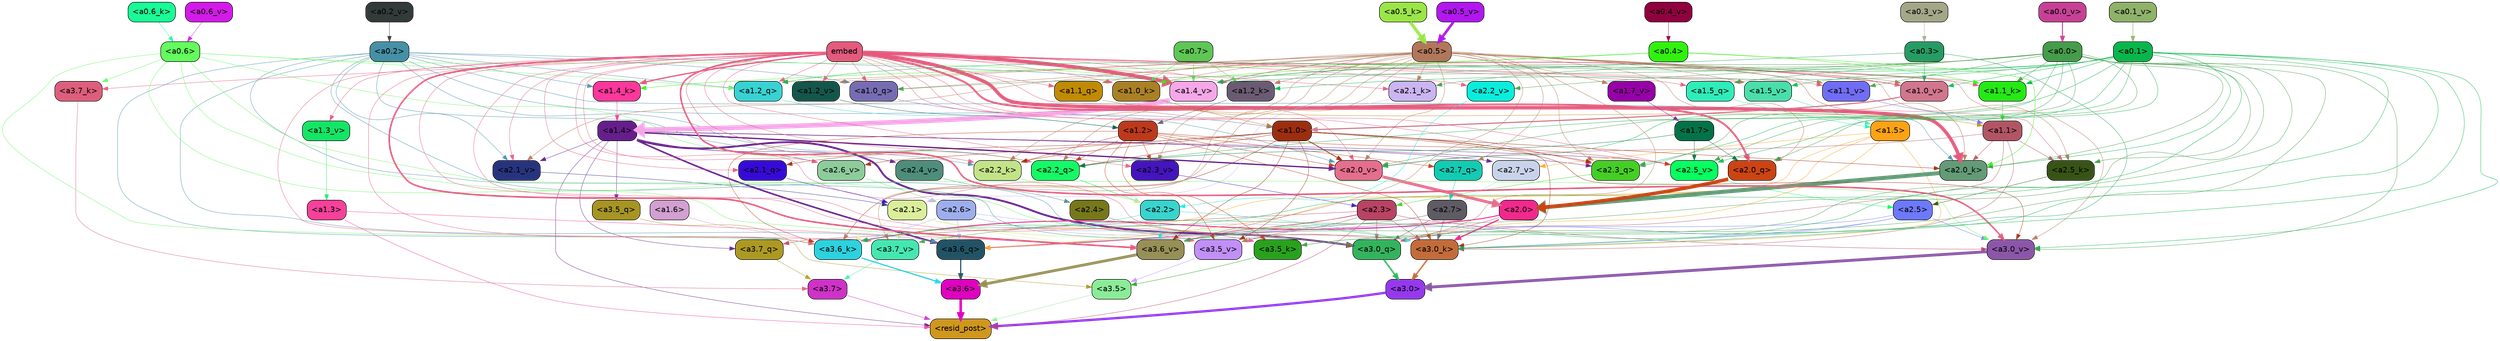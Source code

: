strict digraph "" {
	graph [bgcolor=transparent,
		layout=dot,
		overlap=false,
		splines=true
	];
	"<a3.7>"	[color=black,
		fillcolor="#ce32c7",
		fontname=Helvetica,
		shape=box,
		style="filled, rounded"];
	"<resid_post>"	[color=black,
		fillcolor="#d0971e",
		fontname=Helvetica,
		shape=box,
		style="filled, rounded"];
	"<a3.7>" -> "<resid_post>"	[color="#ce32c7",
		penwidth=0.6239100098609924];
	"<a3.6>"	[color=black,
		fillcolor="#e000bf",
		fontname=Helvetica,
		shape=box,
		style="filled, rounded"];
	"<a3.6>" -> "<resid_post>"	[color="#e000bf",
		penwidth=4.569062113761902];
	"<a3.5>"	[color=black,
		fillcolor="#8bec98",
		fontname=Helvetica,
		shape=box,
		style="filled, rounded"];
	"<a3.5>" -> "<resid_post>"	[color="#8bec98",
		penwidth=0.6];
	"<a3.0>"	[color=black,
		fillcolor="#9538ee",
		fontname=Helvetica,
		shape=box,
		style="filled, rounded"];
	"<a3.0>" -> "<resid_post>"	[color="#9538ee",
		penwidth=4.283544182777405];
	"<a2.3>"	[color=black,
		fillcolor="#b84362",
		fontname=Helvetica,
		shape=box,
		style="filled, rounded"];
	"<a2.3>" -> "<resid_post>"	[color="#b84362",
		penwidth=0.6];
	"<a3.7_q>"	[color=black,
		fillcolor="#ac9921",
		fontname=Helvetica,
		shape=box,
		style="filled, rounded"];
	"<a2.3>" -> "<a3.7_q>"	[color="#b84362",
		penwidth=0.6];
	"<a3.6_q>"	[color=black,
		fillcolor="#215364",
		fontname=Helvetica,
		shape=box,
		style="filled, rounded"];
	"<a2.3>" -> "<a3.6_q>"	[color="#b84362",
		penwidth=0.6];
	"<a3.0_q>"	[color=black,
		fillcolor="#33b35d",
		fontname=Helvetica,
		shape=box,
		style="filled, rounded"];
	"<a2.3>" -> "<a3.0_q>"	[color="#b84362",
		penwidth=0.6];
	"<a3.0_k>"	[color=black,
		fillcolor="#c36c3a",
		fontname=Helvetica,
		shape=box,
		style="filled, rounded"];
	"<a2.3>" -> "<a3.0_k>"	[color="#b84362",
		penwidth=0.6];
	"<a3.6_v>"	[color=black,
		fillcolor="#968f56",
		fontname=Helvetica,
		shape=box,
		style="filled, rounded"];
	"<a2.3>" -> "<a3.6_v>"	[color="#b84362",
		penwidth=0.6];
	"<a3.5_v>"	[color=black,
		fillcolor="#c08ff8",
		fontname=Helvetica,
		shape=box,
		style="filled, rounded"];
	"<a2.3>" -> "<a3.5_v>"	[color="#b84362",
		penwidth=0.6];
	"<a3.0_v>"	[color=black,
		fillcolor="#8b56a8",
		fontname=Helvetica,
		shape=box,
		style="filled, rounded"];
	"<a2.3>" -> "<a3.0_v>"	[color="#b84362",
		penwidth=0.6];
	"<a1.4>"	[color=black,
		fillcolor="#661e8b",
		fontname=Helvetica,
		shape=box,
		style="filled, rounded"];
	"<a1.4>" -> "<resid_post>"	[color="#661e8b",
		penwidth=0.6];
	"<a1.4>" -> "<a3.7_q>"	[color="#661e8b",
		penwidth=0.6];
	"<a1.4>" -> "<a3.6_q>"	[color="#661e8b",
		penwidth=2.7934007048606873];
	"<a3.5_q>"	[color=black,
		fillcolor="#a69523",
		fontname=Helvetica,
		shape=box,
		style="filled, rounded"];
	"<a1.4>" -> "<a3.5_q>"	[color="#661e8b",
		penwidth=0.6];
	"<a1.4>" -> "<a3.0_q>"	[color="#661e8b",
		penwidth=3.340754985809326];
	"<a2.3_q>"	[color=black,
		fillcolor="#45ce24",
		fontname=Helvetica,
		shape=box,
		style="filled, rounded"];
	"<a1.4>" -> "<a2.3_q>"	[color="#661e8b",
		penwidth=0.6];
	"<a2.7_v>"	[color=black,
		fillcolor="#c8d3ea",
		fontname=Helvetica,
		shape=box,
		style="filled, rounded"];
	"<a1.4>" -> "<a2.7_v>"	[color="#661e8b",
		penwidth=0.6];
	"<a2.6_v>"	[color=black,
		fillcolor="#8dcc9a",
		fontname=Helvetica,
		shape=box,
		style="filled, rounded"];
	"<a1.4>" -> "<a2.6_v>"	[color="#661e8b",
		penwidth=0.6];
	"<a2.5_v>"	[color=black,
		fillcolor="#07ff60",
		fontname=Helvetica,
		shape=box,
		style="filled, rounded"];
	"<a1.4>" -> "<a2.5_v>"	[color="#661e8b",
		penwidth=0.6];
	"<a2.4_v>"	[color=black,
		fillcolor="#4e8d79",
		fontname=Helvetica,
		shape=box,
		style="filled, rounded"];
	"<a1.4>" -> "<a2.4_v>"	[color="#661e8b",
		penwidth=0.6];
	"<a2.1_v>"	[color=black,
		fillcolor="#28337e",
		fontname=Helvetica,
		shape=box,
		style="filled, rounded"];
	"<a1.4>" -> "<a2.1_v>"	[color="#661e8b",
		penwidth=0.6];
	"<a2.0_v>"	[color=black,
		fillcolor="#e56e8d",
		fontname=Helvetica,
		shape=box,
		style="filled, rounded"];
	"<a1.4>" -> "<a2.0_v>"	[color="#661e8b",
		penwidth=2.268759250640869];
	"<a1.3>"	[color=black,
		fillcolor="#f5419a",
		fontname=Helvetica,
		shape=box,
		style="filled, rounded"];
	"<a1.3>" -> "<resid_post>"	[color="#f5419a",
		penwidth=0.6];
	"<a1.3>" -> "<a3.6_v>"	[color="#f5419a",
		penwidth=0.6];
	"<a3.7_q>" -> "<a3.7>"	[color="#ac9921",
		penwidth=0.6];
	"<a3.6_q>" -> "<a3.6>"	[color="#215364",
		penwidth=2.0347584784030914];
	"<a3.5_q>" -> "<a3.5>"	[color="#a69523",
		penwidth=0.6];
	"<a3.0_q>" -> "<a3.0>"	[color="#33b35d",
		penwidth=2.8635367155075073];
	"<a3.7_k>"	[color=black,
		fillcolor="#dd5e7c",
		fontname=Helvetica,
		shape=box,
		style="filled, rounded"];
	"<a3.7_k>" -> "<a3.7>"	[color="#dd5e7c",
		penwidth=0.6];
	"<a3.6_k>"	[color=black,
		fillcolor="#2cd2de",
		fontname=Helvetica,
		shape=box,
		style="filled, rounded"];
	"<a3.6_k>" -> "<a3.6>"	[color="#2cd2de",
		penwidth=2.1760786175727844];
	"<a3.5_k>"	[color=black,
		fillcolor="#28a21c",
		fontname=Helvetica,
		shape=box,
		style="filled, rounded"];
	"<a3.5_k>" -> "<a3.5>"	[color="#28a21c",
		penwidth=0.6];
	"<a3.0_k>" -> "<a3.0>"	[color="#c36c3a",
		penwidth=2.632905662059784];
	"<a3.7_v>"	[color=black,
		fillcolor="#45e7b0",
		fontname=Helvetica,
		shape=box,
		style="filled, rounded"];
	"<a3.7_v>" -> "<a3.7>"	[color="#45e7b0",
		penwidth=0.6];
	"<a3.6_v>" -> "<a3.6>"	[color="#968f56",
		penwidth=4.981305837631226];
	"<a3.5_v>" -> "<a3.5>"	[color="#c08ff8",
		penwidth=0.6];
	"<a3.0_v>" -> "<a3.0>"	[color="#8b56a8",
		penwidth=5.168330669403076];
	"<a2.7>"	[color=black,
		fillcolor="#5f5b64",
		fontname=Helvetica,
		shape=box,
		style="filled, rounded"];
	"<a2.7>" -> "<a3.6_q>"	[color="#5f5b64",
		penwidth=0.6];
	"<a2.7>" -> "<a3.0_q>"	[color="#5f5b64",
		penwidth=0.6];
	"<a2.7>" -> "<a3.0_k>"	[color="#5f5b64",
		penwidth=0.6];
	"<a2.6>"	[color=black,
		fillcolor="#9eaeec",
		fontname=Helvetica,
		shape=box,
		style="filled, rounded"];
	"<a2.6>" -> "<a3.6_q>"	[color="#9eaeec",
		penwidth=0.6];
	"<a2.6>" -> "<a3.0_q>"	[color="#9eaeec",
		penwidth=0.6];
	"<a2.6>" -> "<a3.6_k>"	[color="#9eaeec",
		penwidth=0.6];
	"<a2.6>" -> "<a3.5_k>"	[color="#9eaeec",
		penwidth=0.6];
	"<a2.6>" -> "<a3.0_k>"	[color="#9eaeec",
		penwidth=0.6];
	"<a2.1>"	[color=black,
		fillcolor="#dbee9b",
		fontname=Helvetica,
		shape=box,
		style="filled, rounded"];
	"<a2.1>" -> "<a3.6_q>"	[color="#dbee9b",
		penwidth=0.6];
	"<a2.1>" -> "<a3.0_q>"	[color="#dbee9b",
		penwidth=0.6];
	"<a2.1>" -> "<a3.6_k>"	[color="#dbee9b",
		penwidth=0.6];
	"<a2.1>" -> "<a3.0_k>"	[color="#dbee9b",
		penwidth=0.6];
	"<a2.1>" -> "<a3.7_v>"	[color="#dbee9b",
		penwidth=0.6];
	"<a2.1>" -> "<a3.6_v>"	[color="#dbee9b",
		penwidth=0.6];
	"<a2.0>"	[color=black,
		fillcolor="#f2298d",
		fontname=Helvetica,
		shape=box,
		style="filled, rounded"];
	"<a2.0>" -> "<a3.6_q>"	[color="#f2298d",
		penwidth=0.6];
	"<a2.0>" -> "<a3.0_q>"	[color="#f2298d",
		penwidth=0.6];
	"<a2.0>" -> "<a3.6_k>"	[color="#f2298d",
		penwidth=1.6382827460765839];
	"<a2.0>" -> "<a3.0_k>"	[color="#f2298d",
		penwidth=2.161143198609352];
	"<a1.5>"	[color=black,
		fillcolor="#fba315",
		fontname=Helvetica,
		shape=box,
		style="filled, rounded"];
	"<a1.5>" -> "<a3.6_q>"	[color="#fba315",
		penwidth=0.6];
	"<a1.5>" -> "<a3.0_q>"	[color="#fba315",
		penwidth=0.6];
	"<a1.5>" -> "<a3.6_k>"	[color="#fba315",
		penwidth=0.6];
	"<a1.5>" -> "<a3.0_k>"	[color="#fba315",
		penwidth=0.6];
	"<a1.5>" -> "<a2.7_v>"	[color="#fba315",
		penwidth=0.6];
	"<a0.2>"	[color=black,
		fillcolor="#4690a5",
		fontname=Helvetica,
		shape=box,
		style="filled, rounded"];
	"<a0.2>" -> "<a3.6_q>"	[color="#4690a5",
		penwidth=0.6];
	"<a0.2>" -> "<a3.0_q>"	[color="#4690a5",
		penwidth=0.6];
	"<a0.2>" -> "<a3.6_k>"	[color="#4690a5",
		penwidth=0.6];
	"<a0.2>" -> "<a3.0_k>"	[color="#4690a5",
		penwidth=0.6];
	"<a2.2_q>"	[color=black,
		fillcolor="#16f866",
		fontname=Helvetica,
		shape=box,
		style="filled, rounded"];
	"<a0.2>" -> "<a2.2_q>"	[color="#4690a5",
		penwidth=0.6];
	"<a2.2_k>"	[color=black,
		fillcolor="#c2e387",
		fontname=Helvetica,
		shape=box,
		style="filled, rounded"];
	"<a0.2>" -> "<a2.2_k>"	[color="#4690a5",
		penwidth=0.6];
	"<a2.0_k>"	[color=black,
		fillcolor="#629b76",
		fontname=Helvetica,
		shape=box,
		style="filled, rounded"];
	"<a0.2>" -> "<a2.0_k>"	[color="#4690a5",
		penwidth=0.6];
	"<a0.2>" -> "<a2.1_v>"	[color="#4690a5",
		penwidth=0.6];
	"<a0.2>" -> "<a2.0_v>"	[color="#4690a5",
		penwidth=0.6];
	"<a1.2_q>"	[color=black,
		fillcolor="#38d2d3",
		fontname=Helvetica,
		shape=box,
		style="filled, rounded"];
	"<a0.2>" -> "<a1.2_q>"	[color="#4690a5",
		penwidth=0.6];
	"<a1.0_q>"	[color=black,
		fillcolor="#766cb2",
		fontname=Helvetica,
		shape=box,
		style="filled, rounded"];
	"<a0.2>" -> "<a1.0_q>"	[color="#4690a5",
		penwidth=0.6];
	"<a1.4_k>"	[color=black,
		fillcolor="#fe379c",
		fontname=Helvetica,
		shape=box,
		style="filled, rounded"];
	"<a0.2>" -> "<a1.4_k>"	[color="#4690a5",
		penwidth=0.6];
	"<a1.4_v>"	[color=black,
		fillcolor="#f5a7e8",
		fontname=Helvetica,
		shape=box,
		style="filled, rounded"];
	"<a0.2>" -> "<a1.4_v>"	[color="#4690a5",
		penwidth=0.6];
	"<a2.5>"	[color=black,
		fillcolor="#6d79fb",
		fontname=Helvetica,
		shape=box,
		style="filled, rounded"];
	"<a2.5>" -> "<a3.0_q>"	[color="#6d79fb",
		penwidth=0.6];
	"<a2.5>" -> "<a3.0_k>"	[color="#6d79fb",
		penwidth=0.6];
	"<a2.5>" -> "<a3.6_v>"	[color="#6d79fb",
		penwidth=0.6];
	"<a2.5>" -> "<a3.0_v>"	[color="#6d79fb",
		penwidth=0.6];
	"<a2.4>"	[color=black,
		fillcolor="#77781a",
		fontname=Helvetica,
		shape=box,
		style="filled, rounded"];
	"<a2.4>" -> "<a3.0_q>"	[color="#77781a",
		penwidth=0.6];
	"<a1.1>"	[color=black,
		fillcolor="#b15565",
		fontname=Helvetica,
		shape=box,
		style="filled, rounded"];
	"<a1.1>" -> "<a3.0_q>"	[color="#b15565",
		penwidth=0.6];
	"<a1.1>" -> "<a3.0_k>"	[color="#b15565",
		penwidth=0.6];
	"<a2.5_k>"	[color=black,
		fillcolor="#375416",
		fontname=Helvetica,
		shape=box,
		style="filled, rounded"];
	"<a1.1>" -> "<a2.5_k>"	[color="#b15565",
		penwidth=0.6];
	"<a1.1>" -> "<a2.0_k>"	[color="#b15565",
		penwidth=0.6];
	"<a1.1>" -> "<a2.0_v>"	[color="#b15565",
		penwidth=0.6];
	"<a0.6>"	[color=black,
		fillcolor="#63fb5e",
		fontname=Helvetica,
		shape=box,
		style="filled, rounded"];
	"<a0.6>" -> "<a3.7_k>"	[color="#63fb5e",
		penwidth=0.6];
	"<a0.6>" -> "<a3.6_k>"	[color="#63fb5e",
		penwidth=0.6];
	"<a0.6>" -> "<a3.0_k>"	[color="#63fb5e",
		penwidth=0.6];
	"<a0.6>" -> "<a3.6_v>"	[color="#63fb5e",
		penwidth=0.6];
	"<a0.6>" -> "<a3.0_v>"	[color="#63fb5e",
		penwidth=0.6];
	"<a0.6>" -> "<a2.2_q>"	[color="#63fb5e",
		penwidth=0.6];
	"<a0.6>" -> "<a1.2_q>"	[color="#63fb5e",
		penwidth=0.6];
	"<a0.6>" -> "<a1.4_v>"	[color="#63fb5e",
		penwidth=0.6];
	embed	[color=black,
		fillcolor="#e35a7c",
		fontname=Helvetica,
		shape=box,
		style="filled, rounded"];
	embed -> "<a3.7_k>"	[color="#e35a7c",
		penwidth=0.6];
	embed -> "<a3.6_k>"	[color="#e35a7c",
		penwidth=0.6];
	embed -> "<a3.5_k>"	[color="#e35a7c",
		penwidth=0.6];
	embed -> "<a3.0_k>"	[color="#e35a7c",
		penwidth=0.6];
	embed -> "<a3.7_v>"	[color="#e35a7c",
		penwidth=0.6];
	embed -> "<a3.6_v>"	[color="#e35a7c",
		penwidth=2.7825746536254883];
	embed -> "<a3.5_v>"	[color="#e35a7c",
		penwidth=0.6];
	embed -> "<a3.0_v>"	[color="#e35a7c",
		penwidth=2.6950180530548096];
	embed -> "<a2.3_q>"	[color="#e35a7c",
		penwidth=0.6];
	embed -> "<a2.2_q>"	[color="#e35a7c",
		penwidth=0.6];
	"<a2.1_q>"	[color=black,
		fillcolor="#350ad8",
		fontname=Helvetica,
		shape=box,
		style="filled, rounded"];
	embed -> "<a2.1_q>"	[color="#e35a7c",
		penwidth=0.6];
	"<a2.0_q>"	[color=black,
		fillcolor="#cb4413",
		fontname=Helvetica,
		shape=box,
		style="filled, rounded"];
	embed -> "<a2.0_q>"	[color="#e35a7c",
		penwidth=3.305941343307495];
	embed -> "<a2.5_k>"	[color="#e35a7c",
		penwidth=0.6];
	embed -> "<a2.2_k>"	[color="#e35a7c",
		penwidth=0.6698317527770996];
	"<a2.1_k>"	[color=black,
		fillcolor="#cab5f1",
		fontname=Helvetica,
		shape=box,
		style="filled, rounded"];
	embed -> "<a2.1_k>"	[color="#e35a7c",
		penwidth=0.6];
	embed -> "<a2.0_k>"	[color="#e35a7c",
		penwidth=6.12570995092392];
	embed -> "<a2.6_v>"	[color="#e35a7c",
		penwidth=0.6];
	embed -> "<a2.5_v>"	[color="#e35a7c",
		penwidth=0.6];
	"<a2.3_v>"	[color=black,
		fillcolor="#4414bd",
		fontname=Helvetica,
		shape=box,
		style="filled, rounded"];
	embed -> "<a2.3_v>"	[color="#e35a7c",
		penwidth=0.6];
	"<a2.2_v>"	[color=black,
		fillcolor="#0aeddc",
		fontname=Helvetica,
		shape=box,
		style="filled, rounded"];
	embed -> "<a2.2_v>"	[color="#e35a7c",
		penwidth=0.6];
	embed -> "<a2.1_v>"	[color="#e35a7c",
		penwidth=0.6];
	embed -> "<a2.0_v>"	[color="#e35a7c",
		penwidth=0.6];
	"<a1.5_q>"	[color=black,
		fillcolor="#2eedb8",
		fontname=Helvetica,
		shape=box,
		style="filled, rounded"];
	embed -> "<a1.5_q>"	[color="#e35a7c",
		penwidth=0.6];
	embed -> "<a1.2_q>"	[color="#e35a7c",
		penwidth=0.6087074279785156];
	"<a1.1_q>"	[color=black,
		fillcolor="#c18a03",
		fontname=Helvetica,
		shape=box,
		style="filled, rounded"];
	embed -> "<a1.1_q>"	[color="#e35a7c",
		penwidth=0.6];
	embed -> "<a1.0_q>"	[color="#e35a7c",
		penwidth=0.6];
	embed -> "<a1.4_k>"	[color="#e35a7c",
		penwidth=2.1858973503112793];
	"<a1.2_k>"	[color=black,
		fillcolor="#6a5b72",
		fontname=Helvetica,
		shape=box,
		style="filled, rounded"];
	embed -> "<a1.2_k>"	[color="#e35a7c",
		penwidth=0.6];
	"<a1.1_k>"	[color=black,
		fillcolor="#24e915",
		fontname=Helvetica,
		shape=box,
		style="filled, rounded"];
	embed -> "<a1.1_k>"	[color="#e35a7c",
		penwidth=0.6];
	"<a1.0_k>"	[color=black,
		fillcolor="#aa8025",
		fontname=Helvetica,
		shape=box,
		style="filled, rounded"];
	embed -> "<a1.0_k>"	[color="#e35a7c",
		penwidth=0.6];
	"<a1.5_v>"	[color=black,
		fillcolor="#4adfaa",
		fontname=Helvetica,
		shape=box,
		style="filled, rounded"];
	embed -> "<a1.5_v>"	[color="#e35a7c",
		penwidth=0.6];
	embed -> "<a1.4_v>"	[color="#e35a7c",
		penwidth=6.590077131986618];
	"<a1.3_v>"	[color=black,
		fillcolor="#14e566",
		fontname=Helvetica,
		shape=box,
		style="filled, rounded"];
	embed -> "<a1.3_v>"	[color="#e35a7c",
		penwidth=0.6];
	"<a1.2_v>"	[color=black,
		fillcolor="#14564a",
		fontname=Helvetica,
		shape=box,
		style="filled, rounded"];
	embed -> "<a1.2_v>"	[color="#e35a7c",
		penwidth=0.6];
	"<a1.1_v>"	[color=black,
		fillcolor="#706df4",
		fontname=Helvetica,
		shape=box,
		style="filled, rounded"];
	embed -> "<a1.1_v>"	[color="#e35a7c",
		penwidth=0.6];
	"<a1.0_v>"	[color=black,
		fillcolor="#d1768d",
		fontname=Helvetica,
		shape=box,
		style="filled, rounded"];
	embed -> "<a1.0_v>"	[color="#e35a7c",
		penwidth=1.2076449394226074];
	"<a2.2>"	[color=black,
		fillcolor="#39d4ce",
		fontname=Helvetica,
		shape=box,
		style="filled, rounded"];
	"<a2.2>" -> "<a3.6_k>"	[color="#39d4ce",
		penwidth=0.6];
	"<a2.2>" -> "<a3.0_k>"	[color="#39d4ce",
		penwidth=0.6];
	"<a2.2>" -> "<a3.6_v>"	[color="#39d4ce",
		penwidth=0.6];
	"<a1.6>"	[color=black,
		fillcolor="#d2a0d1",
		fontname=Helvetica,
		shape=box,
		style="filled, rounded"];
	"<a1.6>" -> "<a3.6_k>"	[color="#d2a0d1",
		penwidth=0.6];
	"<a1.2>"	[color=black,
		fillcolor="#bd391c",
		fontname=Helvetica,
		shape=box,
		style="filled, rounded"];
	"<a1.2>" -> "<a3.6_k>"	[color="#bd391c",
		penwidth=0.6];
	"<a1.2>" -> "<a3.5_k>"	[color="#bd391c",
		penwidth=0.6];
	"<a1.2>" -> "<a3.0_k>"	[color="#bd391c",
		penwidth=0.6];
	"<a1.2>" -> "<a3.5_v>"	[color="#bd391c",
		penwidth=0.6];
	"<a2.7_q>"	[color=black,
		fillcolor="#12cbb3",
		fontname=Helvetica,
		shape=box,
		style="filled, rounded"];
	"<a1.2>" -> "<a2.7_q>"	[color="#bd391c",
		penwidth=0.6];
	"<a1.2>" -> "<a2.2_q>"	[color="#bd391c",
		penwidth=0.6];
	"<a1.2>" -> "<a2.2_k>"	[color="#bd391c",
		penwidth=0.6];
	"<a1.2>" -> "<a2.5_v>"	[color="#bd391c",
		penwidth=0.6];
	"<a1.2>" -> "<a2.3_v>"	[color="#bd391c",
		penwidth=0.6];
	"<a1.2>" -> "<a2.0_v>"	[color="#bd391c",
		penwidth=0.6];
	"<a1.0>"	[color=black,
		fillcolor="#9c2e10",
		fontname=Helvetica,
		shape=box,
		style="filled, rounded"];
	"<a1.0>" -> "<a3.6_k>"	[color="#9c2e10",
		penwidth=0.6];
	"<a1.0>" -> "<a3.0_k>"	[color="#9c2e10",
		penwidth=0.6];
	"<a1.0>" -> "<a3.6_v>"	[color="#9c2e10",
		penwidth=0.6];
	"<a1.0>" -> "<a3.5_v>"	[color="#9c2e10",
		penwidth=0.6];
	"<a1.0>" -> "<a3.0_v>"	[color="#9c2e10",
		penwidth=0.6];
	"<a1.0>" -> "<a2.3_q>"	[color="#9c2e10",
		penwidth=0.6];
	"<a1.0>" -> "<a2.2_q>"	[color="#9c2e10",
		penwidth=0.6];
	"<a1.0>" -> "<a2.1_q>"	[color="#9c2e10",
		penwidth=0.6];
	"<a1.0>" -> "<a2.2_k>"	[color="#9c2e10",
		penwidth=0.6];
	"<a1.0>" -> "<a2.0_k>"	[color="#9c2e10",
		penwidth=0.6];
	"<a1.0>" -> "<a2.6_v>"	[color="#9c2e10",
		penwidth=0.6];
	"<a1.0>" -> "<a2.0_v>"	[color="#9c2e10",
		penwidth=1.2213096618652344];
	"<a0.5>"	[color=black,
		fillcolor="#b1775b",
		fontname=Helvetica,
		shape=box,
		style="filled, rounded"];
	"<a0.5>" -> "<a3.6_k>"	[color="#b1775b",
		penwidth=0.6];
	"<a0.5>" -> "<a3.7_v>"	[color="#b1775b",
		penwidth=0.6];
	"<a0.5>" -> "<a3.6_v>"	[color="#b1775b",
		penwidth=0.6];
	"<a0.5>" -> "<a3.5_v>"	[color="#b1775b",
		penwidth=0.6];
	"<a0.5>" -> "<a3.0_v>"	[color="#b1775b",
		penwidth=0.6];
	"<a0.5>" -> "<a2.7_q>"	[color="#b1775b",
		penwidth=0.6];
	"<a0.5>" -> "<a2.3_q>"	[color="#b1775b",
		penwidth=0.6];
	"<a0.5>" -> "<a2.2_q>"	[color="#b1775b",
		penwidth=0.6];
	"<a0.5>" -> "<a2.0_q>"	[color="#b1775b",
		penwidth=0.6];
	"<a0.5>" -> "<a2.5_k>"	[color="#b1775b",
		penwidth=0.6];
	"<a0.5>" -> "<a2.2_k>"	[color="#b1775b",
		penwidth=0.6];
	"<a0.5>" -> "<a2.1_k>"	[color="#b1775b",
		penwidth=0.6];
	"<a0.5>" -> "<a2.0_k>"	[color="#b1775b",
		penwidth=0.6900839805603027];
	"<a0.5>" -> "<a2.3_v>"	[color="#b1775b",
		penwidth=0.6];
	"<a0.5>" -> "<a2.1_v>"	[color="#b1775b",
		penwidth=0.6];
	"<a0.5>" -> "<a2.0_v>"	[color="#b1775b",
		penwidth=0.6];
	"<a0.5>" -> "<a1.2_q>"	[color="#b1775b",
		penwidth=0.6];
	"<a0.5>" -> "<a1.1_q>"	[color="#b1775b",
		penwidth=0.6];
	"<a0.5>" -> "<a1.0_q>"	[color="#b1775b",
		penwidth=0.6];
	"<a0.5>" -> "<a1.2_k>"	[color="#b1775b",
		penwidth=0.6];
	"<a0.5>" -> "<a1.1_k>"	[color="#b1775b",
		penwidth=0.6];
	"<a0.5>" -> "<a1.0_k>"	[color="#b1775b",
		penwidth=0.6];
	"<a1.7_v>"	[color=black,
		fillcolor="#9600a7",
		fontname=Helvetica,
		shape=box,
		style="filled, rounded"];
	"<a0.5>" -> "<a1.7_v>"	[color="#b1775b",
		penwidth=0.6];
	"<a0.5>" -> "<a1.5_v>"	[color="#b1775b",
		penwidth=0.6];
	"<a0.5>" -> "<a1.4_v>"	[color="#b1775b",
		penwidth=0.9985027313232422];
	"<a0.5>" -> "<a1.2_v>"	[color="#b1775b",
		penwidth=0.6];
	"<a0.5>" -> "<a1.1_v>"	[color="#b1775b",
		penwidth=0.6];
	"<a0.5>" -> "<a1.0_v>"	[color="#b1775b",
		penwidth=0.6];
	"<a0.1>"	[color=black,
		fillcolor="#09b64b",
		fontname=Helvetica,
		shape=box,
		style="filled, rounded"];
	"<a0.1>" -> "<a3.6_k>"	[color="#09b64b",
		penwidth=0.6];
	"<a0.1>" -> "<a3.5_k>"	[color="#09b64b",
		penwidth=0.6];
	"<a0.1>" -> "<a3.0_k>"	[color="#09b64b",
		penwidth=0.6];
	"<a0.1>" -> "<a3.6_v>"	[color="#09b64b",
		penwidth=0.6];
	"<a0.1>" -> "<a3.0_v>"	[color="#09b64b",
		penwidth=0.6];
	"<a0.1>" -> "<a2.3_q>"	[color="#09b64b",
		penwidth=0.6];
	"<a0.1>" -> "<a2.2_q>"	[color="#09b64b",
		penwidth=0.6];
	"<a0.1>" -> "<a2.0_k>"	[color="#09b64b",
		penwidth=0.6];
	"<a0.1>" -> "<a2.5_v>"	[color="#09b64b",
		penwidth=0.6];
	"<a0.1>" -> "<a2.0_v>"	[color="#09b64b",
		penwidth=0.6];
	"<a0.1>" -> "<a1.2_q>"	[color="#09b64b",
		penwidth=0.6218185424804688];
	"<a0.1>" -> "<a1.2_k>"	[color="#09b64b",
		penwidth=0.6];
	"<a0.1>" -> "<a1.1_k>"	[color="#09b64b",
		penwidth=0.6];
	"<a0.1>" -> "<a1.5_v>"	[color="#09b64b",
		penwidth=0.6];
	"<a0.1>" -> "<a1.4_v>"	[color="#09b64b",
		penwidth=0.6];
	"<a0.1>" -> "<a1.0_v>"	[color="#09b64b",
		penwidth=0.6];
	"<a0.0>"	[color=black,
		fillcolor="#459c4a",
		fontname=Helvetica,
		shape=box,
		style="filled, rounded"];
	"<a0.0>" -> "<a3.5_k>"	[color="#459c4a",
		penwidth=0.6];
	"<a0.0>" -> "<a3.7_v>"	[color="#459c4a",
		penwidth=0.6];
	"<a0.0>" -> "<a3.6_v>"	[color="#459c4a",
		penwidth=0.6];
	"<a0.0>" -> "<a3.0_v>"	[color="#459c4a",
		penwidth=0.6];
	"<a0.0>" -> "<a2.3_q>"	[color="#459c4a",
		penwidth=0.6];
	"<a0.0>" -> "<a2.0_q>"	[color="#459c4a",
		penwidth=0.6];
	"<a0.0>" -> "<a2.5_k>"	[color="#459c4a",
		penwidth=0.6];
	"<a0.0>" -> "<a2.1_k>"	[color="#459c4a",
		penwidth=0.6];
	"<a0.0>" -> "<a2.0_k>"	[color="#459c4a",
		penwidth=0.6];
	"<a0.0>" -> "<a2.5_v>"	[color="#459c4a",
		penwidth=0.6];
	"<a0.0>" -> "<a2.2_v>"	[color="#459c4a",
		penwidth=0.6];
	"<a0.0>" -> "<a2.0_v>"	[color="#459c4a",
		penwidth=0.6];
	"<a0.0>" -> "<a1.5_q>"	[color="#459c4a",
		penwidth=0.6];
	"<a0.0>" -> "<a1.0_q>"	[color="#459c4a",
		penwidth=0.6];
	"<a0.0>" -> "<a1.1_k>"	[color="#459c4a",
		penwidth=0.6];
	"<a0.0>" -> "<a1.4_v>"	[color="#459c4a",
		penwidth=0.6];
	"<a0.0>" -> "<a1.1_v>"	[color="#459c4a",
		penwidth=0.6];
	"<a0.3>"	[color=black,
		fillcolor="#259c63",
		fontname=Helvetica,
		shape=box,
		style="filled, rounded"];
	"<a0.3>" -> "<a3.0_k>"	[color="#259c63",
		penwidth=0.6];
	"<a0.3>" -> "<a1.4_v>"	[color="#259c63",
		penwidth=0.6];
	"<a0.3>" -> "<a1.0_v>"	[color="#259c63",
		penwidth=0.6];
	"<a2.7_q>" -> "<a2.7>"	[color="#12cbb3",
		penwidth=0.6];
	"<a2.3_q>" -> "<a2.3>"	[color="#45ce24",
		penwidth=0.6];
	"<a2.2_q>" -> "<a2.2>"	[color="#16f866",
		penwidth=0.7553567886352539];
	"<a2.1_q>" -> "<a2.1>"	[color="#350ad8",
		penwidth=0.6];
	"<a2.0_q>" -> "<a2.0>"	[color="#cb4413",
		penwidth=6.256794691085815];
	"<a2.5_k>" -> "<a2.5>"	[color="#375416",
		penwidth=0.6];
	"<a2.2_k>" -> "<a2.2>"	[color="#c2e387",
		penwidth=0.8854708671569824];
	"<a2.1_k>" -> "<a2.1>"	[color="#cab5f1",
		penwidth=0.6];
	"<a2.0_k>" -> "<a2.0>"	[color="#629b76",
		penwidth=7.231504917144775];
	"<a2.7_v>" -> "<a2.7>"	[color="#c8d3ea",
		penwidth=0.6];
	"<a2.6_v>" -> "<a2.6>"	[color="#8dcc9a",
		penwidth=0.6];
	"<a2.5_v>" -> "<a2.5>"	[color="#07ff60",
		penwidth=0.6];
	"<a2.4_v>" -> "<a2.4>"	[color="#4e8d79",
		penwidth=0.6];
	"<a2.3_v>" -> "<a2.3>"	[color="#4414bd",
		penwidth=0.6];
	"<a2.2_v>" -> "<a2.2>"	[color="#0aeddc",
		penwidth=0.6];
	"<a2.1_v>" -> "<a2.1>"	[color="#28337e",
		penwidth=0.6];
	"<a2.0_v>" -> "<a2.0>"	[color="#e56e8d",
		penwidth=5.231471925973892];
	"<a1.7>"	[color=black,
		fillcolor="#047248",
		fontname=Helvetica,
		shape=box,
		style="filled, rounded"];
	"<a1.7>" -> "<a2.2_q>"	[color="#047248",
		penwidth=0.6];
	"<a1.7>" -> "<a2.0_q>"	[color="#047248",
		penwidth=0.6];
	"<a1.7>" -> "<a2.5_v>"	[color="#047248",
		penwidth=0.6];
	"<a0.4>"	[color=black,
		fillcolor="#30f20e",
		fontname=Helvetica,
		shape=box,
		style="filled, rounded"];
	"<a0.4>" -> "<a2.0_k>"	[color="#30f20e",
		penwidth=0.6];
	"<a0.4>" -> "<a1.4_k>"	[color="#30f20e",
		penwidth=0.6];
	"<a0.4>" -> "<a1.1_k>"	[color="#30f20e",
		penwidth=0.6];
	"<a0.4>" -> "<a1.0_k>"	[color="#30f20e",
		penwidth=0.6];
	"<a1.5_q>" -> "<a1.5>"	[color="#2eedb8",
		penwidth=0.6];
	"<a1.2_q>" -> "<a1.2>"	[color="#38d2d3",
		penwidth=0.6];
	"<a1.1_q>" -> "<a1.1>"	[color="#c18a03",
		penwidth=0.6];
	"<a1.0_q>" -> "<a1.0>"	[color="#766cb2",
		penwidth=0.6];
	"<a1.4_k>" -> "<a1.4>"	[color="#fe379c",
		penwidth=0.6];
	"<a1.2_k>" -> "<a1.2>"	[color="#6a5b72",
		penwidth=0.6];
	"<a1.1_k>" -> "<a1.1>"	[color="#24e915",
		penwidth=0.6];
	"<a1.0_k>" -> "<a1.0>"	[color="#aa8025",
		penwidth=0.6];
	"<a1.7_v>" -> "<a1.7>"	[color="#9600a7",
		penwidth=0.6];
	"<a1.5_v>" -> "<a1.5>"	[color="#4adfaa",
		penwidth=0.6];
	"<a1.4_v>" -> "<a1.4>"	[color="#f5a7e8",
		penwidth=8.36684274673462];
	"<a1.3_v>" -> "<a1.3>"	[color="#14e566",
		penwidth=0.6];
	"<a1.2_v>" -> "<a1.2>"	[color="#14564a",
		penwidth=0.6];
	"<a1.1_v>" -> "<a1.1>"	[color="#706df4",
		penwidth=0.6];
	"<a1.0_v>" -> "<a1.0>"	[color="#d1768d",
		penwidth=1.9665732383728027];
	"<a0.7>"	[color=black,
		fillcolor="#5ec655",
		fontname=Helvetica,
		shape=box,
		style="filled, rounded"];
	"<a0.7>" -> "<a1.2_k>"	[color="#5ec655",
		penwidth=0.6];
	"<a0.7>" -> "<a1.0_k>"	[color="#5ec655",
		penwidth=0.6];
	"<a0.7>" -> "<a1.4_v>"	[color="#5ec655",
		penwidth=0.6];
	"<a0.6_k>"	[color=black,
		fillcolor="#1afb97",
		fontname=Helvetica,
		shape=box,
		style="filled, rounded"];
	"<a0.6_k>" -> "<a0.6>"	[color="#1afb97",
		penwidth=0.6];
	"<a0.5_k>"	[color=black,
		fillcolor="#9be548",
		fontname=Helvetica,
		shape=box,
		style="filled, rounded"];
	"<a0.5_k>" -> "<a0.5>"	[color="#9be548",
		penwidth=5.603226900100708];
	"<a0.6_v>"	[color=black,
		fillcolor="#d31ae8",
		fontname=Helvetica,
		shape=box,
		style="filled, rounded"];
	"<a0.6_v>" -> "<a0.6>"	[color="#d31ae8",
		penwidth=0.6];
	"<a0.5_v>"	[color=black,
		fillcolor="#b117ee",
		fontname=Helvetica,
		shape=box,
		style="filled, rounded"];
	"<a0.5_v>" -> "<a0.5>"	[color="#b117ee",
		penwidth=4.667354106903076];
	"<a0.4_v>"	[color=black,
		fillcolor="#90013f",
		fontname=Helvetica,
		shape=box,
		style="filled, rounded"];
	"<a0.4_v>" -> "<a0.4>"	[color="#90013f",
		penwidth=0.6];
	"<a0.3_v>"	[color=black,
		fillcolor="#a4a787",
		fontname=Helvetica,
		shape=box,
		style="filled, rounded"];
	"<a0.3_v>" -> "<a0.3>"	[color="#a4a787",
		penwidth=0.6];
	"<a0.2_v>"	[color=black,
		fillcolor="#333b3a",
		fontname=Helvetica,
		shape=box,
		style="filled, rounded"];
	"<a0.2_v>" -> "<a0.2>"	[color="#333b3a",
		penwidth=0.6];
	"<a0.1_v>"	[color=black,
		fillcolor="#8fb26a",
		fontname=Helvetica,
		shape=box,
		style="filled, rounded"];
	"<a0.1_v>" -> "<a0.1>"	[color="#8fb26a",
		penwidth=0.8298110961914062];
	"<a0.0_v>"	[color=black,
		fillcolor="#c64195",
		fontname=Helvetica,
		shape=box,
		style="filled, rounded"];
	"<a0.0_v>" -> "<a0.0>"	[color="#c64195",
		penwidth=1.7084956169128418];
}
